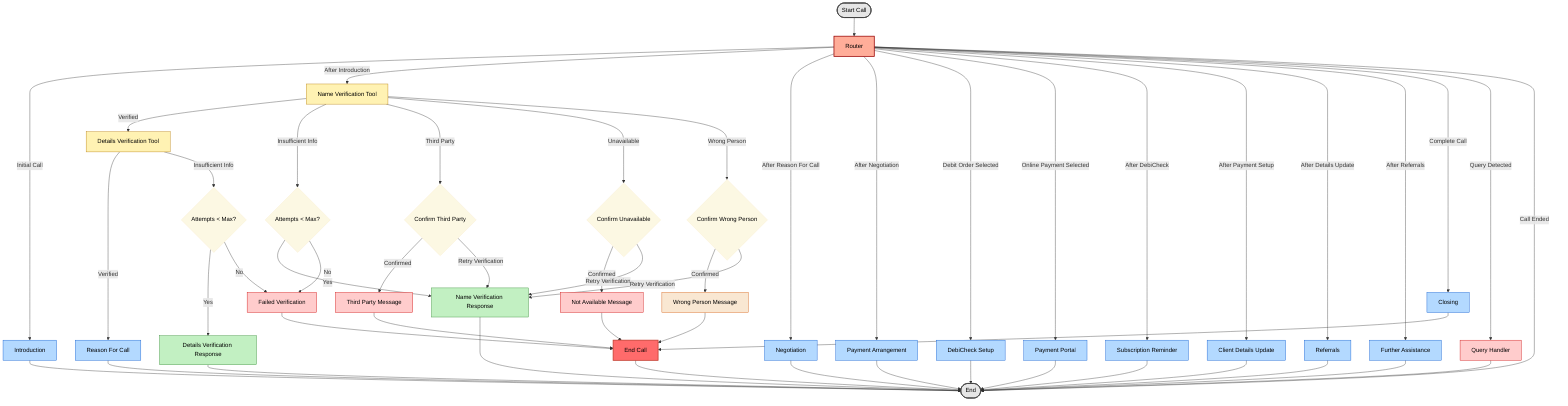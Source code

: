 flowchart TD
    Start([Start Call]) --> Router[Router]
    
    %% Initial Call Flow
    Router -->|Initial Call| Intro[Introduction]
    Intro --> End
    
    %% Name Verification Flow
    Router -->|After Introduction| NameVerificationTool[Name Verification Tool]
    
    %% Main verification success path
    NameVerificationTool -->|Verified| DetailsVerificationTool[Details Verification Tool]
    DetailsVerificationTool -->|Verified| ReasonForCall[Reason For Call]
    
    %% Name Verification retry path
    NameVerificationTool -->|Insufficient Info| NameRetryCheck{Attempts < Max?}
    NameRetryCheck -->|Yes| NameVerification[Name Verification Response]
    NameVerification --> End
    NameRetryCheck -->|No| FailedVerification[Failed Verification]
    
    %% Third Party path
    NameVerificationTool -->|Third Party| ThirdPartyCheck{Confirm Third Party}
    ThirdPartyCheck -->|Confirmed| ThirdParty[Third Party Message]
    ThirdParty --> EndCall[End Call]
    ThirdPartyCheck -->|Retry Verification| NameVerification
    
    %% Unavailable path
    NameVerificationTool -->|Unavailable| UnavailableCheck{Confirm Unavailable}
    UnavailableCheck -->|Confirmed| NotAvailable[Not Available Message]
    NotAvailable --> EndCall
    UnavailableCheck -->|Retry Verification| NameVerification
    
    %% Wrong Person path
    NameVerificationTool -->|Wrong Person| WrongPersonCheck{Confirm Wrong Person}
    WrongPersonCheck -->|Confirmed| WrongPerson[Wrong Person Message]
    WrongPerson --> EndCall
    WrongPersonCheck -->|Retry Verification| NameVerification
    
    %% Details Verification path
    DetailsVerificationTool -->|Insufficient Info| DetailsRetryCheck{Attempts < Max?}
    DetailsRetryCheck -->|Yes| DetailsVerification[Details Verification Response]
    DetailsVerification --> End
    DetailsRetryCheck -->|No| FailedVerification
    FailedVerification --> EndCall
    
    %% Main Call Flow after Verification
    ReasonForCall --> End
    
    %% Direct path from router based on current step
    Router -->|After Reason For Call| Negotiation[Negotiation]
    Negotiation --> End
    
    Router -->|After Negotiation| PaymentArrangement[Payment Arrangement]
    PaymentArrangement --> End
    
    %% Payment Path Options - Arranged horizontally
    Router -->|Debit Order Selected| DebiCheckSetup[DebiCheck Setup]
    DebiCheckSetup --> End
    
    Router -->|Online Payment Selected| PaymentPortal[Payment Portal]
    PaymentPortal --> End
    
    Router -->|After DebiCheck| SubscriptionReminder[Subscription Reminder]
    SubscriptionReminder --> End
    
    %% Final Steps
    Router -->|After Payment Setup| ClientDetailsUpdate[Client Details Update]
    ClientDetailsUpdate --> End
    
    Router -->|After Details Update| Referrals[Referrals]
    Referrals --> End
    
    Router -->|After Referrals| FurtherAssistance[Further Assistance]
    FurtherAssistance --> End
    
    Router -->|Complete Call| Closing[Closing]
    Closing --> EndCall
    
    %% Query Handler
    Router -->|Query Detected| QueryHandler[Query Handler]
    QueryHandler --> End
    
    %% End Call Flow
    EndCall --> End
    
    %% Direct End
    Router -->|Call Ended| End([End])
    
    %% Node styling
    classDef router fill:#ffad99, stroke:#990000, stroke-width:2px, color:#000000;
    classDef process fill:#b3d9ff, stroke:#0052cc, stroke-width:1px, color:#000000;
    classDef verification fill:#c2f0c2, stroke:#2d862d, stroke-width:1px, color:#000000;
    classDef tool fill:#fff2b3, stroke:#b37700, stroke-width:1px, color:#000000;
    classDef special fill:#ffcccc, stroke:#cc0000, stroke-width:1px, color:#000000;
    classDef terminal fill:#e6e6e6, stroke:#404040, stroke-width:2px, color:#000000;
    classDef wrongPerson fill:#f9e7d2, stroke:#d35400, stroke-width:1px, color:#000000;
    classDef endCall fill:#ff6b6b, stroke:#c0392b, stroke-width:2px, color:#000000;
    classDef decision fill:#fcf8e3, stroke:#faebcc, stroke-width:1px, color:#000000;
    
    class Router router;
    class Intro,ReasonForCall,Negotiation,PaymentArrangement,DebiCheckSetup,SubscriptionReminder,PaymentPortal,ClientDetailsUpdate,Referrals,FurtherAssistance,Closing process;
    class NameVerification,DetailsVerification verification;
    class NameVerificationTool,DetailsVerificationTool tool;
    class ThirdParty,NotAvailable,QueryHandler special;
    class WrongPerson wrongPerson;
    class Start,End terminal;
    class EndCall endCall;
    class NameRetryCheck,ThirdPartyCheck,UnavailableCheck,WrongPersonCheck,DetailsRetryCheck decision;
    class FailedVerification special;